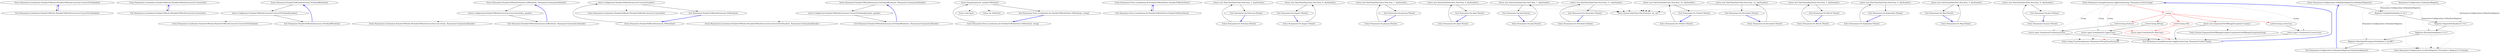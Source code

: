 digraph  {
m0_2 [label="Entry Humanizer.Localisation.NumberToWords.INumberToWordsConverter.ConvertToOrdinal(int)", span="19-19", cluster="Humanizer.Localisation.NumberToWords.INumberToWordsConverter.ConvertToOrdinal(int)", file="GermanNumberToWordsConverter.cs"];
m0_3 [label="Exit Humanizer.Localisation.NumberToWords.INumberToWordsConverter.ConvertToOrdinal(int)", span="19-19", cluster="Humanizer.Localisation.NumberToWords.INumberToWordsConverter.ConvertToOrdinal(int)", file="GermanNumberToWordsConverter.cs"];
m0_0 [label="Entry Humanizer.Localisation.NumberToWords.INumberToWordsConverter.Convert(int)", span="12-12", cluster="Humanizer.Localisation.NumberToWords.INumberToWordsConverter.Convert(int)", file="GermanNumberToWordsConverter.cs"];
m0_1 [label="Exit Humanizer.Localisation.NumberToWords.INumberToWordsConverter.Convert(int)", span="12-12", cluster="Humanizer.Localisation.NumberToWords.INumberToWordsConverter.Convert(int)", file="GermanNumberToWordsConverter.cs"];
m2_8 [label="Entry Humanizer.NumberToWordsExtension.ToOrdinalWords(int)", span="52-52", cluster="Humanizer.NumberToWordsExtension.ToOrdinalWords(int)", file="NumberToWordsExtension.cs"];
m2_9 [label="return Configurator.NumberToWordsConverter.ConvertToOrdinal(number);", span="54-54", cluster="Humanizer.NumberToWordsExtension.ToOrdinalWords(int)", file="NumberToWordsExtension.cs"];
m2_10 [label="Exit Humanizer.NumberToWordsExtension.ToOrdinalWords(int)", span="52-52", cluster="Humanizer.NumberToWordsExtension.ToOrdinalWords(int)", file="NumberToWordsExtension.cs"];
m2_11 [label="Entry Humanizer.Localisation.NumberToWords.INumberToWordsConverter.ConvertToOrdinal(int)", span="27-27", cluster="Humanizer.Localisation.NumberToWords.INumberToWordsConverter.ConvertToOrdinal(int)", file="NumberToWordsExtension.cs"];
m2_4 [label="Entry Humanizer.NumberToWordsExtension.ToWords(int, Humanizer.GrammaticalGender)", span="42-42", cluster="Humanizer.NumberToWordsExtension.ToWords(int, Humanizer.GrammaticalGender)", file="NumberToWordsExtension.cs"];
m2_5 [label="return Configurator.NumberToWordsConverter.Convert(number, gender);", span="44-44", cluster="Humanizer.NumberToWordsExtension.ToWords(int, Humanizer.GrammaticalGender)", file="NumberToWordsExtension.cs"];
m2_6 [label="Exit Humanizer.NumberToWordsExtension.ToWords(int, Humanizer.GrammaticalGender)", span="42-42", cluster="Humanizer.NumberToWordsExtension.ToWords(int, Humanizer.GrammaticalGender)", file="NumberToWordsExtension.cs"];
m2_3 [label="Entry Humanizer.Localisation.NumberToWords.INumberToWordsConverter.Convert(int)", span="12-12", cluster="Humanizer.Localisation.NumberToWords.INumberToWordsConverter.Convert(int)", file="NumberToWordsExtension.cs"];
m2_0 [label="Entry Humanizer.NumberToWordsExtension.ToWords(int)", span="18-18", cluster="Humanizer.NumberToWordsExtension.ToWords(int)", file="NumberToWordsExtension.cs"];
m2_1 [label="return Configurator.NumberToWordsConverter.Convert(number);", span="20-20", cluster="Humanizer.NumberToWordsExtension.ToWords(int)", file="NumberToWordsExtension.cs"];
m2_2 [label="Exit Humanizer.NumberToWordsExtension.ToWords(int)", span="18-18", cluster="Humanizer.NumberToWordsExtension.ToWords(int)", file="NumberToWordsExtension.cs"];
m2_7 [label="Entry Humanizer.Localisation.NumberToWords.INumberToWordsConverter.Convert(int, Humanizer.GrammaticalGender)", span="20-20", cluster="Humanizer.Localisation.NumberToWords.INumberToWordsConverter.Convert(int, Humanizer.GrammaticalGender)", file="NumberToWordsExtension.cs"];
m2_12 [label="Entry Humanizer.NumberToWordsExtension.ToOrdinalWords(int, Humanizer.GrammaticalGender)", span="65-65", cluster="Humanizer.NumberToWordsExtension.ToOrdinalWords(int, Humanizer.GrammaticalGender)", file="NumberToWordsExtension.cs"];
m2_13 [label="return Configurator.NumberToWordsConverter.ConvertToOrdinal(number, gender);", span="67-67", cluster="Humanizer.NumberToWordsExtension.ToOrdinalWords(int, Humanizer.GrammaticalGender)", file="NumberToWordsExtension.cs"];
m2_14 [label="Exit Humanizer.NumberToWordsExtension.ToOrdinalWords(int, Humanizer.GrammaticalGender)", span="65-65", cluster="Humanizer.NumberToWordsExtension.ToOrdinalWords(int, Humanizer.GrammaticalGender)", file="NumberToWordsExtension.cs"];
m2_15 [label="Entry Humanizer.Localisation.NumberToWords.INumberToWordsConverter.ConvertToOrdinal(int, Humanizer.GrammaticalGender)", span="35-35", cluster="Humanizer.Localisation.NumberToWords.INumberToWordsConverter.ConvertToOrdinal(int, Humanizer.GrammaticalGender)", file="NumberToWordsExtension.cs"];
m3_6 [label="Entry Unk.Equal", span="", cluster="Unk.Equal", file="NumberToWordsTests.cs"];
m3_5 [label="Entry int.ToWords()", span="18-18", cluster="int.ToWords()", file="NumberToWordsTests.cs"];
m3_0 [label="Entry Humanizer.Tests.Localisation.de.NumberToWordsTests.NumberToWordsTests()", span="7-7", cluster="Humanizer.Tests.Localisation.de.NumberToWordsTests.NumberToWordsTests()", file="NumberToWordsTests.cs"];
m3_1 [label="Exit Humanizer.Tests.Localisation.de.NumberToWordsTests.NumberToWordsTests()", span="7-7", cluster="Humanizer.Tests.Localisation.de.NumberToWordsTests.NumberToWordsTests()", file="NumberToWordsTests.cs"];
m3_2 [label="Entry Humanizer.Tests.Localisation.de.NumberToWordsTests.ToWords(int, string)", span="50-50", cluster="Humanizer.Tests.Localisation.de.NumberToWordsTests.ToWords(int, string)", file="NumberToWordsTests.cs"];
m3_3 [label="Assert.Equal(expected, number.ToWords())", span="52-52", cluster="Humanizer.Tests.Localisation.de.NumberToWordsTests.ToWords(int, string)", file="NumberToWordsTests.cs"];
m3_4 [label="Exit Humanizer.Tests.Localisation.de.NumberToWordsTests.ToWords(int, string)", span="50-50", cluster="Humanizer.Tests.Localisation.de.NumberToWordsTests.ToWords(int, string)", file="NumberToWordsTests.cs"];
m4_3 [label="Entry System.DateTime.DateTime(int, int, int)", span="0-0", cluster="System.DateTime.DateTime(int, int, int)", file="On.Days.cs"];
m4_4 [label="Entry Humanizer.On.February.The(int)", span="280-280", cluster="Humanizer.On.February.The(int)", file="On.Days.cs"];
m4_5 [label="return new DateTime(DateTime.Now.Year, 2, dayNumber);", span="282-282", cluster="Humanizer.On.February.The(int)", file="On.Days.cs"];
m4_6 [label="Exit Humanizer.On.February.The(int)", span="280-280", cluster="Humanizer.On.February.The(int)", file="On.Days.cs"];
m4_22 [label="Entry Humanizer.On.August.The(int)", span="1820-1820", cluster="Humanizer.On.August.The(int)", file="On.Days.cs"];
m4_23 [label="return new DateTime(DateTime.Now.Year, 8, dayNumber);", span="1822-1822", cluster="Humanizer.On.August.The(int)", file="On.Days.cs"];
m4_24 [label="Exit Humanizer.On.August.The(int)", span="1820-1820", cluster="Humanizer.On.August.The(int)", file="On.Days.cs"];
m4_0 [label="Entry Humanizer.On.January.The(int)", span="18-18", cluster="Humanizer.On.January.The(int)", file="On.Days.cs"];
m4_1 [label="return new DateTime(DateTime.Now.Year, 1, dayNumber);", span="20-20", cluster="Humanizer.On.January.The(int)", file="On.Days.cs"];
m4_2 [label="Exit Humanizer.On.January.The(int)", span="18-18", cluster="Humanizer.On.January.The(int)", file="On.Days.cs"];
m4_10 [label="Entry Humanizer.On.April.The(int)", span="788-788", cluster="Humanizer.On.April.The(int)", file="On.Days.cs"];
m4_11 [label="return new DateTime(DateTime.Now.Year, 4, dayNumber);", span="790-790", cluster="Humanizer.On.April.The(int)", file="On.Days.cs"];
m4_12 [label="Exit Humanizer.On.April.The(int)", span="788-788", cluster="Humanizer.On.April.The(int)", file="On.Days.cs"];
m4_19 [label="Entry Humanizer.On.July.The(int)", span="1558-1558", cluster="Humanizer.On.July.The(int)", file="On.Days.cs"];
m4_20 [label="return new DateTime(DateTime.Now.Year, 7, dayNumber);", span="1560-1560", cluster="Humanizer.On.July.The(int)", file="On.Days.cs"];
m4_21 [label="Exit Humanizer.On.July.The(int)", span="1558-1558", cluster="Humanizer.On.July.The(int)", file="On.Days.cs"];
m4_31 [label="Entry Humanizer.On.November.The(int)", span="2598-2598", cluster="Humanizer.On.November.The(int)", file="On.Days.cs"];
m4_32 [label="return new DateTime(DateTime.Now.Year, 11, dayNumber);", span="2600-2600", cluster="Humanizer.On.November.The(int)", file="On.Days.cs"];
m4_33 [label="Exit Humanizer.On.November.The(int)", span="2598-2598", cluster="Humanizer.On.November.The(int)", file="On.Days.cs"];
m4_28 [label="Entry Humanizer.On.October.The(int)", span="2336-2336", cluster="Humanizer.On.October.The(int)", file="On.Days.cs"];
m4_29 [label="return new DateTime(DateTime.Now.Year, 10, dayNumber);", span="2338-2338", cluster="Humanizer.On.October.The(int)", file="On.Days.cs"];
m4_30 [label="Exit Humanizer.On.October.The(int)", span="2336-2336", cluster="Humanizer.On.October.The(int)", file="On.Days.cs"];
m4_34 [label="Entry Humanizer.On.December.The(int)", span="2852-2852", cluster="Humanizer.On.December.The(int)", file="On.Days.cs"];
m4_35 [label="return new DateTime(DateTime.Now.Year, 12, dayNumber);", span="2854-2854", cluster="Humanizer.On.December.The(int)", file="On.Days.cs"];
m4_36 [label="Exit Humanizer.On.December.The(int)", span="2852-2852", cluster="Humanizer.On.December.The(int)", file="On.Days.cs"];
m4_7 [label="Entry Humanizer.On.March.The(int)", span="526-526", cluster="Humanizer.On.March.The(int)", file="On.Days.cs"];
m4_8 [label="return new DateTime(DateTime.Now.Year, 3, dayNumber);", span="528-528", cluster="Humanizer.On.March.The(int)", file="On.Days.cs"];
m4_9 [label="Exit Humanizer.On.March.The(int)", span="526-526", cluster="Humanizer.On.March.The(int)", file="On.Days.cs"];
m4_25 [label="Entry Humanizer.On.September.The(int)", span="2082-2082", cluster="Humanizer.On.September.The(int)", file="On.Days.cs"];
m4_26 [label="return new DateTime(DateTime.Now.Year, 9, dayNumber);", span="2084-2084", cluster="Humanizer.On.September.The(int)", file="On.Days.cs"];
m4_27 [label="Exit Humanizer.On.September.The(int)", span="2082-2082", cluster="Humanizer.On.September.The(int)", file="On.Days.cs"];
m4_13 [label="Entry Humanizer.On.May.The(int)", span="1042-1042", cluster="Humanizer.On.May.The(int)", file="On.Days.cs"];
m4_14 [label="return new DateTime(DateTime.Now.Year, 5, dayNumber);", span="1044-1044", cluster="Humanizer.On.May.The(int)", file="On.Days.cs"];
m4_15 [label="Exit Humanizer.On.May.The(int)", span="1042-1042", cluster="Humanizer.On.May.The(int)", file="On.Days.cs"];
m4_16 [label="Entry Humanizer.On.June.The(int)", span="1304-1304", cluster="Humanizer.On.June.The(int)", file="On.Days.cs"];
m4_17 [label="return new DateTime(DateTime.Now.Year, 6, dayNumber);", span="1306-1306", cluster="Humanizer.On.June.The(int)", file="On.Days.cs"];
m4_18 [label="Exit Humanizer.On.June.The(int)", span="1304-1304", cluster="Humanizer.On.June.The(int)", file="On.Days.cs"];
m5_0 [label="Entry Humanizer.CasingExtensions.ApplyCase(string, Humanizer.LetterCasing)", span="15-15", cluster="Humanizer.CasingExtensions.ApplyCase(string, Humanizer.LetterCasing)", file="OrdinalizeExtensions.cs"];
m5_1 [label=casing, span="17-17", cluster="Humanizer.CasingExtensions.ApplyCase(string, Humanizer.LetterCasing)", color=red, community=0, file="OrdinalizeExtensions.cs"];
m5_3 [label="return input.Transform(To.TitleCase);", span="20-20", cluster="Humanizer.CasingExtensions.ApplyCase(string, Humanizer.LetterCasing)", color=red, community=0, file="OrdinalizeExtensions.cs"];
m5_5 [label="return input.Transform(To.LowerCase);", span="23-23", cluster="Humanizer.CasingExtensions.ApplyCase(string, Humanizer.LetterCasing)", file="OrdinalizeExtensions.cs"];
m5_7 [label="return input.Transform(To.UpperCase);", span="26-26", cluster="Humanizer.CasingExtensions.ApplyCase(string, Humanizer.LetterCasing)", file="OrdinalizeExtensions.cs"];
m5_9 [label="return input.Transform(To.SentenceCase);", span="29-29", cluster="Humanizer.CasingExtensions.ApplyCase(string, Humanizer.LetterCasing)", file="OrdinalizeExtensions.cs"];
m5_2 [label="LetterCasing.Title", span="19-19", cluster="Humanizer.CasingExtensions.ApplyCase(string, Humanizer.LetterCasing)", color=red, community=0, file="OrdinalizeExtensions.cs"];
m5_4 [label="LetterCasing.LowerCase", span="22-22", cluster="Humanizer.CasingExtensions.ApplyCase(string, Humanizer.LetterCasing)", file="OrdinalizeExtensions.cs"];
m5_6 [label="LetterCasing.AllCaps", span="25-25", cluster="Humanizer.CasingExtensions.ApplyCase(string, Humanizer.LetterCasing)", file="OrdinalizeExtensions.cs"];
m5_8 [label="LetterCasing.Sentence", span="28-28", cluster="Humanizer.CasingExtensions.ApplyCase(string, Humanizer.LetterCasing)", file="OrdinalizeExtensions.cs"];
m5_10 [label="throw new ArgumentOutOfRangeException(''casing'');", span="32-32", cluster="Humanizer.CasingExtensions.ApplyCase(string, Humanizer.LetterCasing)", file="OrdinalizeExtensions.cs"];
m5_11 [label="Exit Humanizer.CasingExtensions.ApplyCase(string, Humanizer.LetterCasing)", span="15-15", cluster="Humanizer.CasingExtensions.ApplyCase(string, Humanizer.LetterCasing)", file="OrdinalizeExtensions.cs"];
m5_12 [label="Entry string.Transform(params Humanizer.IStringTransformer[])", span="15-15", cluster="string.Transform(params Humanizer.IStringTransformer[])", file="OrdinalizeExtensions.cs"];
m5_13 [label="Entry System.ArgumentOutOfRangeException.ArgumentOutOfRangeException(string)", span="0-0", cluster="System.ArgumentOutOfRangeException.ArgumentOutOfRangeException(string)", file="OrdinalizeExtensions.cs"];
m6_0 [label="Entry Humanizer.Configuration.OrdinalizerRegistry.OrdinalizerRegistry()", span="6-6", cluster="Humanizer.Configuration.OrdinalizerRegistry.OrdinalizerRegistry()", file="OrdinalizerRegistry.cs"];
m6_1 [label="Register<EnglishOrdinalizer>(''en'')", span="8-8", cluster="Humanizer.Configuration.OrdinalizerRegistry.OrdinalizerRegistry()", file="OrdinalizerRegistry.cs"];
m6_2 [label="Register<SpanishOrdinalizer>(''es'')", span="9-9", cluster="Humanizer.Configuration.OrdinalizerRegistry.OrdinalizerRegistry()", file="OrdinalizerRegistry.cs"];
m6_3 [label="Register<RussianOrdinalizer>(''ru'')", span="10-10", cluster="Humanizer.Configuration.OrdinalizerRegistry.OrdinalizerRegistry()", file="OrdinalizerRegistry.cs"];
m6_4 [label="Register<BrazilianPortugueseOrdinalizer>(''pt-BR'')", span="11-11", cluster="Humanizer.Configuration.OrdinalizerRegistry.OrdinalizerRegistry()", file="OrdinalizerRegistry.cs"];
m6_5 [label="Exit Humanizer.Configuration.OrdinalizerRegistry.OrdinalizerRegistry()", span="6-6", cluster="Humanizer.Configuration.OrdinalizerRegistry.OrdinalizerRegistry()", file="OrdinalizerRegistry.cs"];
m6_6 [label="Entry Humanizer.Configuration.LocaliserRegistry<TLocaliser>.Register<T>(string)", span="45-45", cluster="Humanizer.Configuration.LocaliserRegistry<TLocaliser>.Register<T>(string)", file="OrdinalizerRegistry.cs"];
m6_7 [label="Humanizer.Configuration.OrdinalizerRegistry", span="", file="OrdinalizerRegistry.cs"];
m0_2 -> m0_3  [key=0, style=solid];
m0_3 -> m0_2  [key=0, style=bold, color=blue];
m0_0 -> m0_1  [key=0, style=solid];
m0_1 -> m0_0  [key=0, style=bold, color=blue];
m2_8 -> m2_9  [key=0, style=solid];
m2_9 -> m2_10  [key=0, style=solid];
m2_9 -> m2_11  [key=2, style=dotted];
m2_10 -> m2_8  [key=0, style=bold, color=blue];
m2_4 -> m2_5  [key=0, style=solid];
m2_5 -> m2_6  [key=0, style=solid];
m2_5 -> m2_7  [key=2, style=dotted];
m2_6 -> m2_4  [key=0, style=bold, color=blue];
m2_0 -> m2_1  [key=0, style=solid];
m2_1 -> m2_2  [key=0, style=solid];
m2_1 -> m2_3  [key=2, style=dotted];
m2_2 -> m2_0  [key=0, style=bold, color=blue];
m2_12 -> m2_13  [key=0, style=solid];
m2_13 -> m2_14  [key=0, style=solid];
m2_13 -> m2_15  [key=2, style=dotted];
m2_14 -> m2_12  [key=0, style=bold, color=blue];
m3_0 -> m3_1  [key=0, style=solid];
m3_1 -> m3_0  [key=0, style=bold, color=blue];
m3_2 -> m3_3  [key=0, style=solid];
m3_3 -> m3_4  [key=0, style=solid];
m3_3 -> m3_5  [key=2, style=dotted];
m3_3 -> m3_6  [key=2, style=dotted];
m3_4 -> m3_2  [key=0, style=bold, color=blue];
m4_4 -> m4_5  [key=0, style=solid];
m4_5 -> m4_6  [key=0, style=solid];
m4_5 -> m4_3  [key=2, style=dotted];
m4_6 -> m4_4  [key=0, style=bold, color=blue];
m4_22 -> m4_23  [key=0, style=solid];
m4_23 -> m4_24  [key=0, style=solid];
m4_23 -> m4_3  [key=2, style=dotted];
m4_24 -> m4_22  [key=0, style=bold, color=blue];
m4_0 -> m4_1  [key=0, style=solid];
m4_1 -> m4_2  [key=0, style=solid];
m4_1 -> m4_3  [key=2, style=dotted];
m4_2 -> m4_0  [key=0, style=bold, color=blue];
m4_10 -> m4_11  [key=0, style=solid];
m4_11 -> m4_12  [key=0, style=solid];
m4_11 -> m4_3  [key=2, style=dotted];
m4_12 -> m4_10  [key=0, style=bold, color=blue];
m4_19 -> m4_20  [key=0, style=solid];
m4_20 -> m4_21  [key=0, style=solid];
m4_20 -> m4_3  [key=2, style=dotted];
m4_21 -> m4_19  [key=0, style=bold, color=blue];
m4_31 -> m4_32  [key=0, style=solid];
m4_32 -> m4_33  [key=0, style=solid];
m4_32 -> m4_3  [key=2, style=dotted];
m4_33 -> m4_31  [key=0, style=bold, color=blue];
m4_28 -> m4_29  [key=0, style=solid];
m4_29 -> m4_30  [key=0, style=solid];
m4_29 -> m4_3  [key=2, style=dotted];
m4_30 -> m4_28  [key=0, style=bold, color=blue];
m4_34 -> m4_35  [key=0, style=solid];
m4_35 -> m4_36  [key=0, style=solid];
m4_35 -> m4_3  [key=2, style=dotted];
m4_36 -> m4_34  [key=0, style=bold, color=blue];
m4_7 -> m4_8  [key=0, style=solid];
m4_8 -> m4_9  [key=0, style=solid];
m4_8 -> m4_3  [key=2, style=dotted];
m4_9 -> m4_7  [key=0, style=bold, color=blue];
m4_25 -> m4_26  [key=0, style=solid];
m4_26 -> m4_27  [key=0, style=solid];
m4_26 -> m4_3  [key=2, style=dotted];
m4_27 -> m4_25  [key=0, style=bold, color=blue];
m4_13 -> m4_14  [key=0, style=solid];
m4_14 -> m4_15  [key=0, style=solid];
m4_14 -> m4_3  [key=2, style=dotted];
m4_15 -> m4_13  [key=0, style=bold, color=blue];
m4_16 -> m4_17  [key=0, style=solid];
m4_17 -> m4_18  [key=0, style=solid];
m4_17 -> m4_3  [key=2, style=dotted];
m4_18 -> m4_16  [key=0, style=bold, color=blue];
m5_0 -> m5_1  [key=0, style=solid, color=red];
m5_0 -> m5_3  [key=1, style=dashed, color=red, label=string];
m5_0 -> m5_5  [key=1, style=dashed, color=darkseagreen4, label=string];
m5_0 -> m5_7  [key=1, style=dashed, color=darkseagreen4, label=string];
m5_0 -> m5_9  [key=1, style=dashed, color=darkseagreen4, label=string];
m5_1 -> m5_2  [key=0, style=solid, color=red];
m5_1 -> m5_4  [key=0, style=solid, color=red];
m5_1 -> m5_6  [key=0, style=solid, color=red];
m5_1 -> m5_8  [key=0, style=solid, color=red];
m5_1 -> m5_10  [key=0, style=solid, color=red];
m5_3 -> m5_11  [key=0, style=solid, color=red];
m5_3 -> m5_12  [key=2, style=dotted, color=red];
m5_5 -> m5_11  [key=0, style=solid];
m5_5 -> m5_12  [key=2, style=dotted];
m5_7 -> m5_11  [key=0, style=solid];
m5_7 -> m5_12  [key=2, style=dotted];
m5_9 -> m5_11  [key=0, style=solid];
m5_9 -> m5_12  [key=2, style=dotted];
m5_2 -> m5_3  [key=0, style=solid, color=red];
m5_4 -> m5_5  [key=0, style=solid];
m5_6 -> m5_7  [key=0, style=solid];
m5_8 -> m5_9  [key=0, style=solid];
m5_10 -> m5_11  [key=0, style=solid];
m5_10 -> m5_13  [key=2, style=dotted];
m5_11 -> m5_0  [key=0, style=bold, color=blue];
m6_0 -> m6_1  [key=0, style=solid];
m6_1 -> m6_2  [key=0, style=solid];
m6_1 -> m6_6  [key=2, style=dotted];
m6_2 -> m6_3  [key=0, style=solid];
m6_2 -> m6_6  [key=2, style=dotted];
m6_3 -> m6_4  [key=0, style=solid];
m6_3 -> m6_6  [key=2, style=dotted];
m6_4 -> m6_5  [key=0, style=solid];
m6_4 -> m6_6  [key=2, style=dotted];
m6_5 -> m6_0  [key=0, style=bold, color=blue];
m6_7 -> m6_1  [key=1, style=dashed, color=darkseagreen4, label="Humanizer.Configuration.OrdinalizerRegistry"];
m6_7 -> m6_2  [key=1, style=dashed, color=darkseagreen4, label="Humanizer.Configuration.OrdinalizerRegistry"];
m6_7 -> m6_3  [key=1, style=dashed, color=darkseagreen4, label="Humanizer.Configuration.OrdinalizerRegistry"];
m6_7 -> m6_4  [key=1, style=dashed, color=darkseagreen4, label="Humanizer.Configuration.OrdinalizerRegistry"];
}
